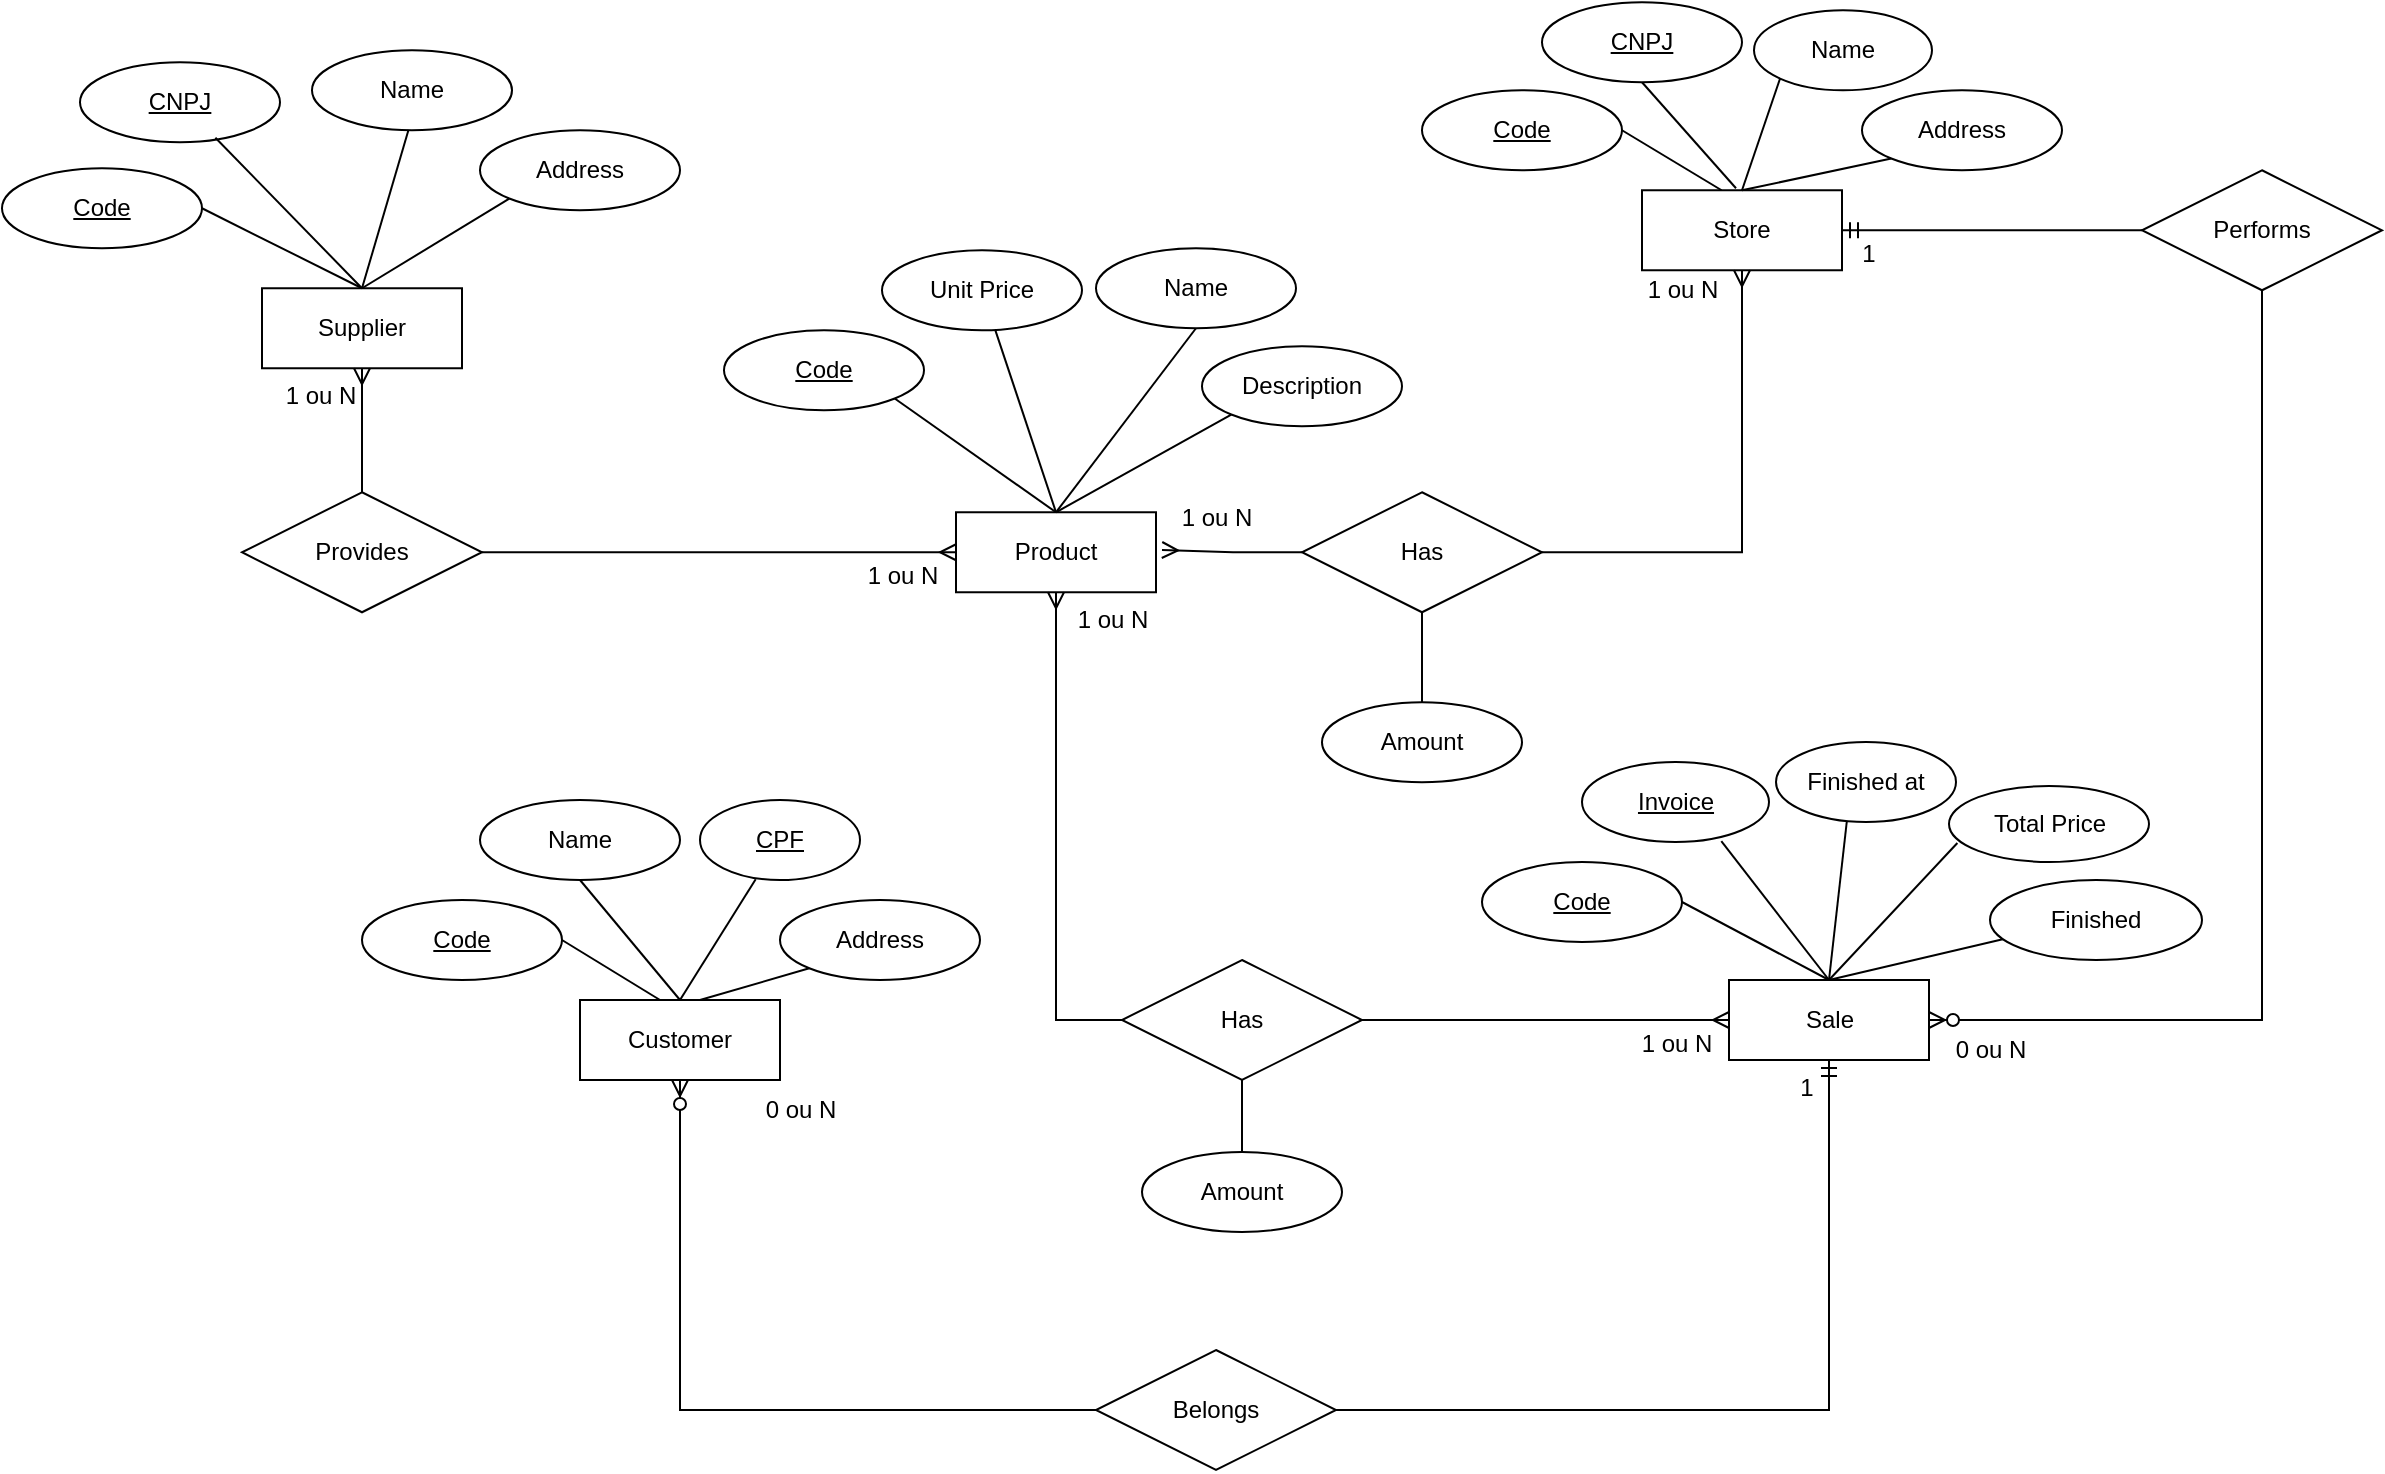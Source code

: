 <mxfile version="21.2.9" type="device">
  <diagram name="Page-1" id="WCoU5bMxbycakwE1r1fq">
    <mxGraphModel dx="1877" dy="586" grid="1" gridSize="10" guides="1" tooltips="1" connect="1" arrows="1" fold="1" page="1" pageScale="1" pageWidth="827" pageHeight="1169" math="0" shadow="0">
      <root>
        <mxCell id="0" />
        <mxCell id="1" parent="0" />
        <mxCell id="Pa2Hh7tVbbIS_vWkaWcR-7" value="Product" style="whiteSpace=wrap;html=1;align=center;" parent="1" vertex="1">
          <mxGeometry x="-103" y="301.13" width="100" height="40" as="geometry" />
        </mxCell>
        <mxCell id="Pa2Hh7tVbbIS_vWkaWcR-8" value="Unit Price" style="ellipse;whiteSpace=wrap;html=1;align=center;fontStyle=0;" parent="1" vertex="1">
          <mxGeometry x="-140" y="170.13" width="100" height="40" as="geometry" />
        </mxCell>
        <mxCell id="Pa2Hh7tVbbIS_vWkaWcR-9" value="Name" style="ellipse;whiteSpace=wrap;html=1;align=center;" parent="1" vertex="1">
          <mxGeometry x="-33" y="169.13" width="100" height="40" as="geometry" />
        </mxCell>
        <mxCell id="Pa2Hh7tVbbIS_vWkaWcR-10" value="Description" style="ellipse;whiteSpace=wrap;html=1;align=center;" parent="1" vertex="1">
          <mxGeometry x="20" y="218.13" width="100" height="40" as="geometry" />
        </mxCell>
        <mxCell id="Pa2Hh7tVbbIS_vWkaWcR-11" value="&lt;u&gt;Code&lt;/u&gt;" style="ellipse;whiteSpace=wrap;html=1;align=center;" parent="1" vertex="1">
          <mxGeometry x="-219" y="210.13" width="100" height="40" as="geometry" />
        </mxCell>
        <mxCell id="Pa2Hh7tVbbIS_vWkaWcR-12" value="" style="endArrow=none;html=1;rounded=0;exitX=0.5;exitY=0;exitDx=0;exitDy=0;entryX=1;entryY=1;entryDx=0;entryDy=0;" parent="1" source="Pa2Hh7tVbbIS_vWkaWcR-7" target="Pa2Hh7tVbbIS_vWkaWcR-11" edge="1">
          <mxGeometry width="50" height="50" relative="1" as="geometry">
            <mxPoint x="-46" y="370.13" as="sourcePoint" />
            <mxPoint x="-130" y="240.13" as="targetPoint" />
          </mxGeometry>
        </mxCell>
        <mxCell id="Pa2Hh7tVbbIS_vWkaWcR-13" value="" style="endArrow=none;html=1;rounded=0;exitX=0.5;exitY=0;exitDx=0;exitDy=0;" parent="1" source="Pa2Hh7tVbbIS_vWkaWcR-7" target="Pa2Hh7tVbbIS_vWkaWcR-8" edge="1">
          <mxGeometry width="50" height="50" relative="1" as="geometry">
            <mxPoint x="-100" y="320.13" as="sourcePoint" />
            <mxPoint x="-120" y="310.13" as="targetPoint" />
          </mxGeometry>
        </mxCell>
        <mxCell id="Pa2Hh7tVbbIS_vWkaWcR-14" value="" style="endArrow=none;html=1;rounded=0;entryX=0.5;entryY=1;entryDx=0;entryDy=0;exitX=0.5;exitY=0;exitDx=0;exitDy=0;" parent="1" source="Pa2Hh7tVbbIS_vWkaWcR-7" target="Pa2Hh7tVbbIS_vWkaWcR-9" edge="1">
          <mxGeometry width="50" height="50" relative="1" as="geometry">
            <mxPoint x="-60" y="290.13" as="sourcePoint" />
            <mxPoint x="-95" y="274.13" as="targetPoint" />
          </mxGeometry>
        </mxCell>
        <mxCell id="Pa2Hh7tVbbIS_vWkaWcR-15" value="" style="endArrow=none;html=1;rounded=0;entryX=0.5;entryY=0;entryDx=0;entryDy=0;exitX=0;exitY=1;exitDx=0;exitDy=0;" parent="1" source="Pa2Hh7tVbbIS_vWkaWcR-10" target="Pa2Hh7tVbbIS_vWkaWcR-7" edge="1">
          <mxGeometry width="50" height="50" relative="1" as="geometry">
            <mxPoint x="-40" y="310.13" as="sourcePoint" />
            <mxPoint x="-85" y="284.13" as="targetPoint" />
          </mxGeometry>
        </mxCell>
        <mxCell id="Pa2Hh7tVbbIS_vWkaWcR-16" value="Supplier" style="whiteSpace=wrap;html=1;align=center;" parent="1" vertex="1">
          <mxGeometry x="-450" y="189.13" width="100" height="40" as="geometry" />
        </mxCell>
        <mxCell id="Pa2Hh7tVbbIS_vWkaWcR-17" value="Code" style="ellipse;whiteSpace=wrap;html=1;align=center;fontStyle=4;" parent="1" vertex="1">
          <mxGeometry x="-580" y="129.13" width="100" height="40" as="geometry" />
        </mxCell>
        <mxCell id="Pa2Hh7tVbbIS_vWkaWcR-18" value="Name" style="ellipse;whiteSpace=wrap;html=1;align=center;" parent="1" vertex="1">
          <mxGeometry x="-425" y="70.13" width="100" height="40" as="geometry" />
        </mxCell>
        <mxCell id="Pa2Hh7tVbbIS_vWkaWcR-19" value="CNPJ" style="ellipse;whiteSpace=wrap;html=1;align=center;fontStyle=4;" parent="1" vertex="1">
          <mxGeometry x="-541" y="76.13" width="100" height="40" as="geometry" />
        </mxCell>
        <mxCell id="Pa2Hh7tVbbIS_vWkaWcR-21" value="Address" style="ellipse;whiteSpace=wrap;html=1;align=center;" parent="1" vertex="1">
          <mxGeometry x="-341" y="110.13" width="100" height="40" as="geometry" />
        </mxCell>
        <mxCell id="Pa2Hh7tVbbIS_vWkaWcR-22" value="" style="endArrow=none;html=1;rounded=0;entryX=0.677;entryY=0.943;entryDx=0;entryDy=0;exitX=0.5;exitY=0;exitDx=0;exitDy=0;entryPerimeter=0;" parent="1" source="Pa2Hh7tVbbIS_vWkaWcR-16" target="Pa2Hh7tVbbIS_vWkaWcR-19" edge="1">
          <mxGeometry width="50" height="50" relative="1" as="geometry">
            <mxPoint x="-420" y="179.13" as="sourcePoint" />
            <mxPoint x="-481" y="120.13" as="targetPoint" />
          </mxGeometry>
        </mxCell>
        <mxCell id="Pa2Hh7tVbbIS_vWkaWcR-23" value="" style="endArrow=none;html=1;rounded=0;exitX=0.5;exitY=0;exitDx=0;exitDy=0;" parent="1" source="Pa2Hh7tVbbIS_vWkaWcR-16" edge="1">
          <mxGeometry width="50" height="50" relative="1" as="geometry">
            <mxPoint x="-420" y="199.13" as="sourcePoint" />
            <mxPoint x="-376.759" y="109.997" as="targetPoint" />
          </mxGeometry>
        </mxCell>
        <mxCell id="Pa2Hh7tVbbIS_vWkaWcR-25" value="" style="endArrow=none;html=1;rounded=0;entryX=0;entryY=1;entryDx=0;entryDy=0;exitX=0.5;exitY=0;exitDx=0;exitDy=0;" parent="1" source="Pa2Hh7tVbbIS_vWkaWcR-16" target="Pa2Hh7tVbbIS_vWkaWcR-21" edge="1">
          <mxGeometry width="50" height="50" relative="1" as="geometry">
            <mxPoint x="-400" y="219.13" as="sourcePoint" />
            <mxPoint x="-370" y="159.13" as="targetPoint" />
          </mxGeometry>
        </mxCell>
        <mxCell id="Pa2Hh7tVbbIS_vWkaWcR-26" value="" style="endArrow=none;html=1;rounded=0;entryX=1;entryY=0.5;entryDx=0;entryDy=0;exitX=0.5;exitY=0;exitDx=0;exitDy=0;" parent="1" source="Pa2Hh7tVbbIS_vWkaWcR-16" target="Pa2Hh7tVbbIS_vWkaWcR-17" edge="1">
          <mxGeometry width="50" height="50" relative="1" as="geometry">
            <mxPoint x="-390" y="199.13" as="sourcePoint" />
            <mxPoint x="-476" y="128.13" as="targetPoint" />
          </mxGeometry>
        </mxCell>
        <mxCell id="8h97ZJDLUxf_b84R5fsu-1" value="Customer" style="whiteSpace=wrap;html=1;align=center;" parent="1" vertex="1">
          <mxGeometry x="-291" y="545" width="100" height="40" as="geometry" />
        </mxCell>
        <mxCell id="8h97ZJDLUxf_b84R5fsu-2" value="Code" style="ellipse;whiteSpace=wrap;html=1;align=center;fontStyle=4;" parent="1" vertex="1">
          <mxGeometry x="-400" y="495" width="100" height="40" as="geometry" />
        </mxCell>
        <mxCell id="8h97ZJDLUxf_b84R5fsu-3" value="" style="endArrow=none;html=1;rounded=0;entryX=1;entryY=0.5;entryDx=0;entryDy=0;exitX=0.4;exitY=0;exitDx=0;exitDy=0;exitPerimeter=0;" parent="1" source="8h97ZJDLUxf_b84R5fsu-1" target="8h97ZJDLUxf_b84R5fsu-2" edge="1">
          <mxGeometry width="50" height="50" relative="1" as="geometry">
            <mxPoint x="-271" y="545" as="sourcePoint" />
            <mxPoint x="-347" y="484" as="targetPoint" />
          </mxGeometry>
        </mxCell>
        <mxCell id="8h97ZJDLUxf_b84R5fsu-4" value="Name" style="ellipse;whiteSpace=wrap;html=1;align=center;" parent="1" vertex="1">
          <mxGeometry x="-341" y="445" width="100" height="40" as="geometry" />
        </mxCell>
        <mxCell id="8h97ZJDLUxf_b84R5fsu-6" value="Address" style="ellipse;whiteSpace=wrap;html=1;align=center;" parent="1" vertex="1">
          <mxGeometry x="-191" y="495" width="100" height="40" as="geometry" />
        </mxCell>
        <mxCell id="8h97ZJDLUxf_b84R5fsu-7" value="" style="endArrow=none;html=1;rounded=0;entryX=0;entryY=1;entryDx=0;entryDy=0;" parent="1" target="8h97ZJDLUxf_b84R5fsu-6" edge="1">
          <mxGeometry width="50" height="50" relative="1" as="geometry">
            <mxPoint x="-231" y="545" as="sourcePoint" />
            <mxPoint x="-171" y="515" as="targetPoint" />
          </mxGeometry>
        </mxCell>
        <mxCell id="8h97ZJDLUxf_b84R5fsu-8" value="" style="endArrow=none;html=1;rounded=0;entryX=0.5;entryY=1;entryDx=0;entryDy=0;exitX=0.5;exitY=0;exitDx=0;exitDy=0;" parent="1" source="8h97ZJDLUxf_b84R5fsu-1" target="8h97ZJDLUxf_b84R5fsu-4" edge="1">
          <mxGeometry width="50" height="50" relative="1" as="geometry">
            <mxPoint x="-261" y="555" as="sourcePoint" />
            <mxPoint x="-341" y="515" as="targetPoint" />
          </mxGeometry>
        </mxCell>
        <mxCell id="8h97ZJDLUxf_b84R5fsu-9" value="" style="endArrow=none;html=1;rounded=0;entryX=0.348;entryY=0.99;entryDx=0;entryDy=0;exitX=0.5;exitY=0;exitDx=0;exitDy=0;entryPerimeter=0;" parent="1" source="8h97ZJDLUxf_b84R5fsu-1" target="8h97ZJDLUxf_b84R5fsu-10" edge="1">
          <mxGeometry width="50" height="50" relative="1" as="geometry">
            <mxPoint x="-321" y="506" as="sourcePoint" />
            <mxPoint x="-241" y="486" as="targetPoint" />
          </mxGeometry>
        </mxCell>
        <mxCell id="8h97ZJDLUxf_b84R5fsu-10" value="&lt;u&gt;CPF&lt;/u&gt;" style="ellipse;whiteSpace=wrap;html=1;align=center;" parent="1" vertex="1">
          <mxGeometry x="-231" y="445" width="80" height="40" as="geometry" />
        </mxCell>
        <mxCell id="8h97ZJDLUxf_b84R5fsu-11" value="Sale" style="whiteSpace=wrap;html=1;align=center;" parent="1" vertex="1">
          <mxGeometry x="283.5" y="535" width="100" height="40" as="geometry" />
        </mxCell>
        <mxCell id="8h97ZJDLUxf_b84R5fsu-12" value="Code" style="ellipse;whiteSpace=wrap;html=1;align=center;fontStyle=4;" parent="1" vertex="1">
          <mxGeometry x="160" y="476" width="100" height="40" as="geometry" />
        </mxCell>
        <mxCell id="8h97ZJDLUxf_b84R5fsu-13" value="" style="endArrow=none;html=1;rounded=0;entryX=1;entryY=0.5;entryDx=0;entryDy=0;exitX=0.5;exitY=0;exitDx=0;exitDy=0;" parent="1" source="8h97ZJDLUxf_b84R5fsu-11" target="8h97ZJDLUxf_b84R5fsu-12" edge="1">
          <mxGeometry width="50" height="50" relative="1" as="geometry">
            <mxPoint x="309" y="526" as="sourcePoint" />
            <mxPoint x="213" y="465" as="targetPoint" />
          </mxGeometry>
        </mxCell>
        <mxCell id="8h97ZJDLUxf_b84R5fsu-14" value="Invoice" style="ellipse;whiteSpace=wrap;html=1;align=center;fontStyle=4;" parent="1" vertex="1">
          <mxGeometry x="210" y="426" width="93.5" height="40" as="geometry" />
        </mxCell>
        <mxCell id="8h97ZJDLUxf_b84R5fsu-15" value="" style="endArrow=none;html=1;rounded=0;entryX=0.745;entryY=0.99;entryDx=0;entryDy=0;exitX=0.5;exitY=0;exitDx=0;exitDy=0;entryPerimeter=0;" parent="1" source="8h97ZJDLUxf_b84R5fsu-11" target="8h97ZJDLUxf_b84R5fsu-14" edge="1">
          <mxGeometry width="50" height="50" relative="1" as="geometry">
            <mxPoint x="383.5" y="486" as="sourcePoint" />
            <mxPoint x="263" y="415" as="targetPoint" />
          </mxGeometry>
        </mxCell>
        <mxCell id="8h97ZJDLUxf_b84R5fsu-16" value="" style="endArrow=none;html=1;rounded=0;entryX=0.393;entryY=1;entryDx=0;entryDy=0;exitX=0.5;exitY=0;exitDx=0;exitDy=0;entryPerimeter=0;" parent="1" source="8h97ZJDLUxf_b84R5fsu-11" target="8h97ZJDLUxf_b84R5fsu-18" edge="1">
          <mxGeometry width="50" height="50" relative="1" as="geometry">
            <mxPoint x="453.5" y="526.8" as="sourcePoint" />
            <mxPoint x="370.1" y="465.6" as="targetPoint" />
          </mxGeometry>
        </mxCell>
        <mxCell id="8h97ZJDLUxf_b84R5fsu-18" value="Finished at" style="ellipse;whiteSpace=wrap;html=1;align=center;" parent="1" vertex="1">
          <mxGeometry x="307" y="416" width="90" height="40" as="geometry" />
        </mxCell>
        <mxCell id="8h97ZJDLUxf_b84R5fsu-19" value="Finished" style="ellipse;whiteSpace=wrap;html=1;align=center;" parent="1" vertex="1">
          <mxGeometry x="414" y="485" width="106" height="40" as="geometry" />
        </mxCell>
        <mxCell id="8h97ZJDLUxf_b84R5fsu-20" value="" style="endArrow=none;html=1;rounded=0;exitX=0.5;exitY=0;exitDx=0;exitDy=0;entryX=0.06;entryY=0.74;entryDx=0;entryDy=0;entryPerimeter=0;" parent="1" source="8h97ZJDLUxf_b84R5fsu-11" target="8h97ZJDLUxf_b84R5fsu-19" edge="1">
          <mxGeometry width="50" height="50" relative="1" as="geometry">
            <mxPoint x="393.5" y="548.4" as="sourcePoint" />
            <mxPoint x="407.7" y="516" as="targetPoint" />
          </mxGeometry>
        </mxCell>
        <mxCell id="8h97ZJDLUxf_b84R5fsu-22" value="" style="endArrow=none;html=1;rounded=0;exitX=0.5;exitY=0;exitDx=0;exitDy=0;entryX=0.042;entryY=0.75;entryDx=0;entryDy=0;entryPerimeter=0;" parent="1" source="8h97ZJDLUxf_b84R5fsu-11" target="8h97ZJDLUxf_b84R5fsu-23" edge="1">
          <mxGeometry width="50" height="50" relative="1" as="geometry">
            <mxPoint x="303.5" y="484" as="sourcePoint" />
            <mxPoint x="383.5" y="464" as="targetPoint" />
          </mxGeometry>
        </mxCell>
        <mxCell id="8h97ZJDLUxf_b84R5fsu-23" value="Total Price" style="ellipse;whiteSpace=wrap;html=1;align=center;" parent="1" vertex="1">
          <mxGeometry x="393.5" y="438" width="100" height="38" as="geometry" />
        </mxCell>
        <mxCell id="8h97ZJDLUxf_b84R5fsu-24" value="Store" style="whiteSpace=wrap;html=1;align=center;" parent="1" vertex="1">
          <mxGeometry x="240" y="140.13" width="100" height="40" as="geometry" />
        </mxCell>
        <mxCell id="8h97ZJDLUxf_b84R5fsu-25" value="Code" style="ellipse;whiteSpace=wrap;html=1;align=center;fontStyle=4;" parent="1" vertex="1">
          <mxGeometry x="130" y="90.13" width="100" height="40" as="geometry" />
        </mxCell>
        <mxCell id="8h97ZJDLUxf_b84R5fsu-26" value="" style="endArrow=none;html=1;rounded=0;entryX=1;entryY=0.5;entryDx=0;entryDy=0;exitX=0.398;exitY=0.02;exitDx=0;exitDy=0;exitPerimeter=0;" parent="1" target="8h97ZJDLUxf_b84R5fsu-25" edge="1">
          <mxGeometry width="50" height="50" relative="1" as="geometry">
            <mxPoint x="279.8" y="140.13" as="sourcePoint" />
            <mxPoint x="160" y="58.33" as="targetPoint" />
          </mxGeometry>
        </mxCell>
        <mxCell id="8h97ZJDLUxf_b84R5fsu-27" value="" style="endArrow=none;html=1;rounded=0;entryX=0.5;entryY=1;entryDx=0;entryDy=0;exitX=0.5;exitY=0;exitDx=0;exitDy=0;" parent="1" target="8h97ZJDLUxf_b84R5fsu-28" edge="1">
          <mxGeometry width="50" height="50" relative="1" as="geometry">
            <mxPoint x="287" y="139.13" as="sourcePoint" />
            <mxPoint x="197" y="119.13" as="targetPoint" />
          </mxGeometry>
        </mxCell>
        <mxCell id="8h97ZJDLUxf_b84R5fsu-28" value="CNPJ" style="ellipse;whiteSpace=wrap;html=1;align=center;fontStyle=4;" parent="1" vertex="1">
          <mxGeometry x="190" y="46.13" width="100" height="40" as="geometry" />
        </mxCell>
        <mxCell id="8h97ZJDLUxf_b84R5fsu-29" value="Address" style="ellipse;whiteSpace=wrap;html=1;align=center;" parent="1" vertex="1">
          <mxGeometry x="350" y="90.13" width="100" height="40" as="geometry" />
        </mxCell>
        <mxCell id="8h97ZJDLUxf_b84R5fsu-30" value="" style="endArrow=none;html=1;rounded=0;entryX=0;entryY=1;entryDx=0;entryDy=0;exitX=0.5;exitY=0;exitDx=0;exitDy=0;" parent="1" source="8h97ZJDLUxf_b84R5fsu-24" target="8h97ZJDLUxf_b84R5fsu-29" edge="1">
          <mxGeometry width="50" height="50" relative="1" as="geometry">
            <mxPoint x="300" y="140.13" as="sourcePoint" />
            <mxPoint x="317" y="109.13" as="targetPoint" />
          </mxGeometry>
        </mxCell>
        <mxCell id="8h97ZJDLUxf_b84R5fsu-31" value="" style="endArrow=none;html=1;rounded=0;entryX=0;entryY=1;entryDx=0;entryDy=0;exitX=0.5;exitY=0;exitDx=0;exitDy=0;" parent="1" source="8h97ZJDLUxf_b84R5fsu-24" target="8h97ZJDLUxf_b84R5fsu-32" edge="1">
          <mxGeometry width="50" height="50" relative="1" as="geometry">
            <mxPoint x="230" y="104.13" as="sourcePoint" />
            <mxPoint x="257" y="73.13" as="targetPoint" />
          </mxGeometry>
        </mxCell>
        <mxCell id="8h97ZJDLUxf_b84R5fsu-32" value="Name" style="ellipse;whiteSpace=wrap;html=1;align=center;" parent="1" vertex="1">
          <mxGeometry x="296" y="50.13" width="89" height="40" as="geometry" />
        </mxCell>
        <mxCell id="8h97ZJDLUxf_b84R5fsu-34" value="Provides" style="shape=rhombus;perimeter=rhombusPerimeter;whiteSpace=wrap;html=1;align=center;" parent="1" vertex="1">
          <mxGeometry x="-460" y="291.13" width="120" height="60" as="geometry" />
        </mxCell>
        <mxCell id="8h97ZJDLUxf_b84R5fsu-37" value="1 ou N" style="text;html=1;align=center;verticalAlign=middle;resizable=0;points=[];autosize=1;strokeColor=none;fillColor=none;" parent="1" vertex="1">
          <mxGeometry x="-451" y="228.13" width="60" height="30" as="geometry" />
        </mxCell>
        <mxCell id="8h97ZJDLUxf_b84R5fsu-38" value="1 ou N" style="text;html=1;align=center;verticalAlign=middle;resizable=0;points=[];autosize=1;strokeColor=none;fillColor=none;" parent="1" vertex="1">
          <mxGeometry x="-160" y="318.13" width="60" height="30" as="geometry" />
        </mxCell>
        <mxCell id="8h97ZJDLUxf_b84R5fsu-39" value="Has" style="shape=rhombus;perimeter=rhombusPerimeter;whiteSpace=wrap;html=1;align=center;" parent="1" vertex="1">
          <mxGeometry x="70" y="291.13" width="120" height="60" as="geometry" />
        </mxCell>
        <mxCell id="8h97ZJDLUxf_b84R5fsu-40" value="" style="edgeStyle=orthogonalEdgeStyle;fontSize=12;html=1;endArrow=ERmany;rounded=0;exitX=1;exitY=0.5;exitDx=0;exitDy=0;entryX=0;entryY=0.5;entryDx=0;entryDy=0;" parent="1" source="8h97ZJDLUxf_b84R5fsu-34" target="Pa2Hh7tVbbIS_vWkaWcR-7" edge="1">
          <mxGeometry width="100" height="100" relative="1" as="geometry">
            <mxPoint x="690" y="-190" as="sourcePoint" />
            <mxPoint x="-150" y="500" as="targetPoint" />
          </mxGeometry>
        </mxCell>
        <mxCell id="8h97ZJDLUxf_b84R5fsu-41" value="" style="edgeStyle=orthogonalEdgeStyle;fontSize=12;html=1;endArrow=ERmany;rounded=0;exitX=0.5;exitY=0;exitDx=0;exitDy=0;entryX=0.5;entryY=1;entryDx=0;entryDy=0;" parent="1" source="8h97ZJDLUxf_b84R5fsu-34" target="Pa2Hh7tVbbIS_vWkaWcR-16" edge="1">
          <mxGeometry width="100" height="100" relative="1" as="geometry">
            <mxPoint x="-330" y="331" as="sourcePoint" />
            <mxPoint x="-93" y="331" as="targetPoint" />
          </mxGeometry>
        </mxCell>
        <mxCell id="8h97ZJDLUxf_b84R5fsu-42" value="Amount" style="ellipse;whiteSpace=wrap;html=1;align=center;" parent="1" vertex="1">
          <mxGeometry x="80" y="396.13" width="100" height="40" as="geometry" />
        </mxCell>
        <mxCell id="8h97ZJDLUxf_b84R5fsu-43" value="" style="endArrow=none;html=1;rounded=0;entryX=0.5;entryY=0;entryDx=0;entryDy=0;" parent="1" target="8h97ZJDLUxf_b84R5fsu-42" edge="1">
          <mxGeometry relative="1" as="geometry">
            <mxPoint x="130" y="351.13" as="sourcePoint" />
            <mxPoint x="110" y="161.13" as="targetPoint" />
          </mxGeometry>
        </mxCell>
        <mxCell id="8h97ZJDLUxf_b84R5fsu-44" value="Performs" style="shape=rhombus;perimeter=rhombusPerimeter;whiteSpace=wrap;html=1;align=center;" parent="1" vertex="1">
          <mxGeometry x="490" y="130.13" width="120" height="60" as="geometry" />
        </mxCell>
        <mxCell id="8h97ZJDLUxf_b84R5fsu-45" value="1" style="text;html=1;align=center;verticalAlign=middle;resizable=0;points=[];autosize=1;strokeColor=none;fillColor=none;" parent="1" vertex="1">
          <mxGeometry x="338" y="157.13" width="30" height="30" as="geometry" />
        </mxCell>
        <mxCell id="8h97ZJDLUxf_b84R5fsu-46" value="" style="edgeStyle=orthogonalEdgeStyle;fontSize=12;html=1;endArrow=ERmandOne;rounded=0;entryX=1;entryY=0.5;entryDx=0;entryDy=0;exitX=0;exitY=0.5;exitDx=0;exitDy=0;" parent="1" source="8h97ZJDLUxf_b84R5fsu-44" target="8h97ZJDLUxf_b84R5fsu-24" edge="1">
          <mxGeometry width="100" height="100" relative="1" as="geometry">
            <mxPoint x="420" y="168.13" as="sourcePoint" />
            <mxPoint x="375" y="168.13" as="targetPoint" />
          </mxGeometry>
        </mxCell>
        <mxCell id="8h97ZJDLUxf_b84R5fsu-47" value="" style="fontSize=12;html=1;endArrow=ERzeroToMany;endFill=1;rounded=0;entryX=1;entryY=0.5;entryDx=0;entryDy=0;exitX=0.5;exitY=1;exitDx=0;exitDy=0;edgeStyle=orthogonalEdgeStyle;" parent="1" source="8h97ZJDLUxf_b84R5fsu-44" target="8h97ZJDLUxf_b84R5fsu-11" edge="1">
          <mxGeometry width="100" height="100" relative="1" as="geometry">
            <mxPoint x="535" y="371.13" as="sourcePoint" />
            <mxPoint x="535" y="451.13" as="targetPoint" />
          </mxGeometry>
        </mxCell>
        <mxCell id="8h97ZJDLUxf_b84R5fsu-48" value="0 ou N" style="text;html=1;align=center;verticalAlign=middle;resizable=0;points=[];autosize=1;strokeColor=none;fillColor=none;" parent="1" vertex="1">
          <mxGeometry x="383.5" y="554.87" width="60" height="30" as="geometry" />
        </mxCell>
        <mxCell id="8h97ZJDLUxf_b84R5fsu-50" value="" style="edgeStyle=orthogonalEdgeStyle;fontSize=12;html=1;endArrow=ERmany;rounded=0;exitX=1;exitY=0.5;exitDx=0;exitDy=0;entryX=0.5;entryY=1;entryDx=0;entryDy=0;" parent="1" source="8h97ZJDLUxf_b84R5fsu-39" target="8h97ZJDLUxf_b84R5fsu-24" edge="1">
          <mxGeometry width="100" height="100" relative="1" as="geometry">
            <mxPoint x="-222" y="301" as="sourcePoint" />
            <mxPoint x="140" y="200" as="targetPoint" />
          </mxGeometry>
        </mxCell>
        <mxCell id="8h97ZJDLUxf_b84R5fsu-51" value="" style="edgeStyle=orthogonalEdgeStyle;fontSize=12;html=1;endArrow=ERmany;rounded=0;exitX=0;exitY=0.5;exitDx=0;exitDy=0;" parent="1" source="8h97ZJDLUxf_b84R5fsu-39" edge="1">
          <mxGeometry width="100" height="100" relative="1" as="geometry">
            <mxPoint x="-270" y="396.13" as="sourcePoint" />
            <mxPoint y="320" as="targetPoint" />
          </mxGeometry>
        </mxCell>
        <mxCell id="8h97ZJDLUxf_b84R5fsu-52" value="1 ou N" style="text;html=1;align=center;verticalAlign=middle;resizable=0;points=[];autosize=1;strokeColor=none;fillColor=none;" parent="1" vertex="1">
          <mxGeometry x="230" y="175.13" width="60" height="30" as="geometry" />
        </mxCell>
        <mxCell id="8h97ZJDLUxf_b84R5fsu-53" value="1 ou N" style="text;html=1;align=center;verticalAlign=middle;resizable=0;points=[];autosize=1;strokeColor=none;fillColor=none;" parent="1" vertex="1">
          <mxGeometry x="-3" y="289.13" width="60" height="30" as="geometry" />
        </mxCell>
        <mxCell id="8h97ZJDLUxf_b84R5fsu-54" value="Has" style="shape=rhombus;perimeter=rhombusPerimeter;whiteSpace=wrap;html=1;align=center;" parent="1" vertex="1">
          <mxGeometry x="-20" y="525" width="120" height="60" as="geometry" />
        </mxCell>
        <mxCell id="8h97ZJDLUxf_b84R5fsu-56" value="" style="edgeStyle=orthogonalEdgeStyle;fontSize=12;html=1;endArrow=ERmany;rounded=0;exitX=1;exitY=0.5;exitDx=0;exitDy=0;entryX=0;entryY=0.5;entryDx=0;entryDy=0;" parent="1" source="8h97ZJDLUxf_b84R5fsu-54" target="8h97ZJDLUxf_b84R5fsu-11" edge="1">
          <mxGeometry width="100" height="100" relative="1" as="geometry">
            <mxPoint x="100.0" y="545" as="sourcePoint" />
            <mxPoint x="280" y="555" as="targetPoint" />
          </mxGeometry>
        </mxCell>
        <mxCell id="8h97ZJDLUxf_b84R5fsu-57" value="" style="endArrow=none;html=1;rounded=0;entryX=0.5;entryY=0;entryDx=0;entryDy=0;exitX=0.5;exitY=1;exitDx=0;exitDy=0;" parent="1" source="8h97ZJDLUxf_b84R5fsu-54" target="8h97ZJDLUxf_b84R5fsu-58" edge="1">
          <mxGeometry relative="1" as="geometry">
            <mxPoint x="40" y="590" as="sourcePoint" />
            <mxPoint x="20" y="386" as="targetPoint" />
          </mxGeometry>
        </mxCell>
        <mxCell id="8h97ZJDLUxf_b84R5fsu-58" value="Amount" style="ellipse;whiteSpace=wrap;html=1;align=center;" parent="1" vertex="1">
          <mxGeometry x="-10" y="621" width="100" height="40" as="geometry" />
        </mxCell>
        <mxCell id="8h97ZJDLUxf_b84R5fsu-59" value="" style="edgeStyle=orthogonalEdgeStyle;fontSize=12;html=1;endArrow=ERmany;rounded=0;entryX=0.5;entryY=1;entryDx=0;entryDy=0;exitX=0;exitY=0.5;exitDx=0;exitDy=0;" parent="1" source="8h97ZJDLUxf_b84R5fsu-54" target="Pa2Hh7tVbbIS_vWkaWcR-7" edge="1">
          <mxGeometry width="100" height="100" relative="1" as="geometry">
            <mxPoint x="50" y="370" as="sourcePoint" />
            <mxPoint x="10" y="330" as="targetPoint" />
          </mxGeometry>
        </mxCell>
        <mxCell id="8h97ZJDLUxf_b84R5fsu-60" value="1 ou N" style="text;html=1;align=center;verticalAlign=middle;resizable=0;points=[];autosize=1;strokeColor=none;fillColor=none;" parent="1" vertex="1">
          <mxGeometry x="-55" y="340.13" width="60" height="30" as="geometry" />
        </mxCell>
        <mxCell id="8h97ZJDLUxf_b84R5fsu-61" value="1 ou N" style="text;html=1;align=center;verticalAlign=middle;resizable=0;points=[];autosize=1;strokeColor=none;fillColor=none;" parent="1" vertex="1">
          <mxGeometry x="227" y="552" width="60" height="30" as="geometry" />
        </mxCell>
        <mxCell id="8h97ZJDLUxf_b84R5fsu-62" value="Belongs" style="shape=rhombus;perimeter=rhombusPerimeter;whiteSpace=wrap;html=1;align=center;" parent="1" vertex="1">
          <mxGeometry x="-33" y="720" width="120" height="60" as="geometry" />
        </mxCell>
        <mxCell id="8h97ZJDLUxf_b84R5fsu-65" value="1" style="text;html=1;align=center;verticalAlign=middle;resizable=0;points=[];autosize=1;strokeColor=none;fillColor=none;" parent="1" vertex="1">
          <mxGeometry x="307" y="574" width="30" height="30" as="geometry" />
        </mxCell>
        <mxCell id="8h97ZJDLUxf_b84R5fsu-66" value="" style="edgeStyle=orthogonalEdgeStyle;fontSize=12;html=1;endArrow=ERmandOne;rounded=0;entryX=0.5;entryY=1;entryDx=0;entryDy=0;exitX=1;exitY=0.5;exitDx=0;exitDy=0;" parent="1" source="8h97ZJDLUxf_b84R5fsu-62" target="8h97ZJDLUxf_b84R5fsu-11" edge="1">
          <mxGeometry width="100" height="100" relative="1" as="geometry">
            <mxPoint x="90" y="750" as="sourcePoint" />
            <mxPoint x="340" y="580" as="targetPoint" />
          </mxGeometry>
        </mxCell>
        <mxCell id="8h97ZJDLUxf_b84R5fsu-71" value="" style="fontSize=12;html=1;endArrow=ERzeroToMany;endFill=1;rounded=0;entryX=0.5;entryY=1;entryDx=0;entryDy=0;edgeStyle=orthogonalEdgeStyle;exitX=0;exitY=0.5;exitDx=0;exitDy=0;" parent="1" source="8h97ZJDLUxf_b84R5fsu-62" target="8h97ZJDLUxf_b84R5fsu-1" edge="1">
          <mxGeometry width="100" height="100" relative="1" as="geometry">
            <mxPoint x="-40" y="750" as="sourcePoint" />
            <mxPoint x="-219" y="1076" as="targetPoint" />
          </mxGeometry>
        </mxCell>
        <mxCell id="8h97ZJDLUxf_b84R5fsu-72" value="0 ou N" style="text;html=1;align=center;verticalAlign=middle;resizable=0;points=[];autosize=1;strokeColor=none;fillColor=none;" parent="1" vertex="1">
          <mxGeometry x="-211" y="585" width="60" height="30" as="geometry" />
        </mxCell>
      </root>
    </mxGraphModel>
  </diagram>
</mxfile>
